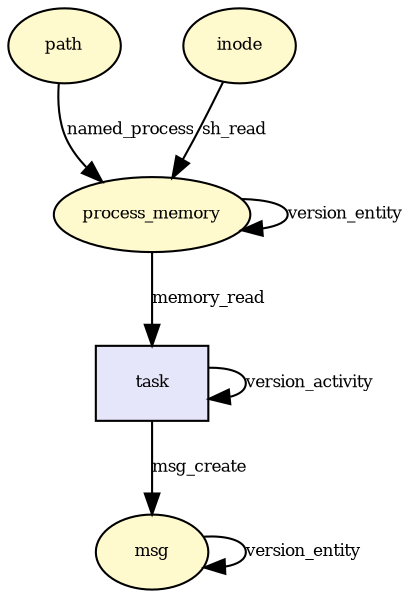 digraph RGL__DirectedAdjacencyGraph {path[fontsize = 8,label = "path",shape = ellipse, fillcolor="#fffacd", style = filled]

process_memory[fontsize = 8,label = "process_memory",shape = ellipse, fillcolor="#fffacd", style = filled]

path -> process_memory[fontsize = 8,label = "named_process"]

task[fontsize = 8,label = "task",shape = rectangle, fillcolor="#e6e6fa", style = filled]

process_memory -> task[fontsize = 8,label = "memory_read"]

msg[fontsize = 8,label = "msg",shape = ellipse, fillcolor="#fffacd", style = filled]

task -> msg[fontsize = 8,label = "msg_create"]

task -> task[fontsize = 8,label = "version_activity"]

msg -> msg[fontsize = 8,label = "version_entity"]

inode[fontsize = 8,label = "inode",shape = ellipse, fillcolor="#fffacd", style = filled]

inode -> process_memory[fontsize = 8,label = "sh_read"]

process_memory -> process_memory[fontsize = 8,label = "version_entity"]

}